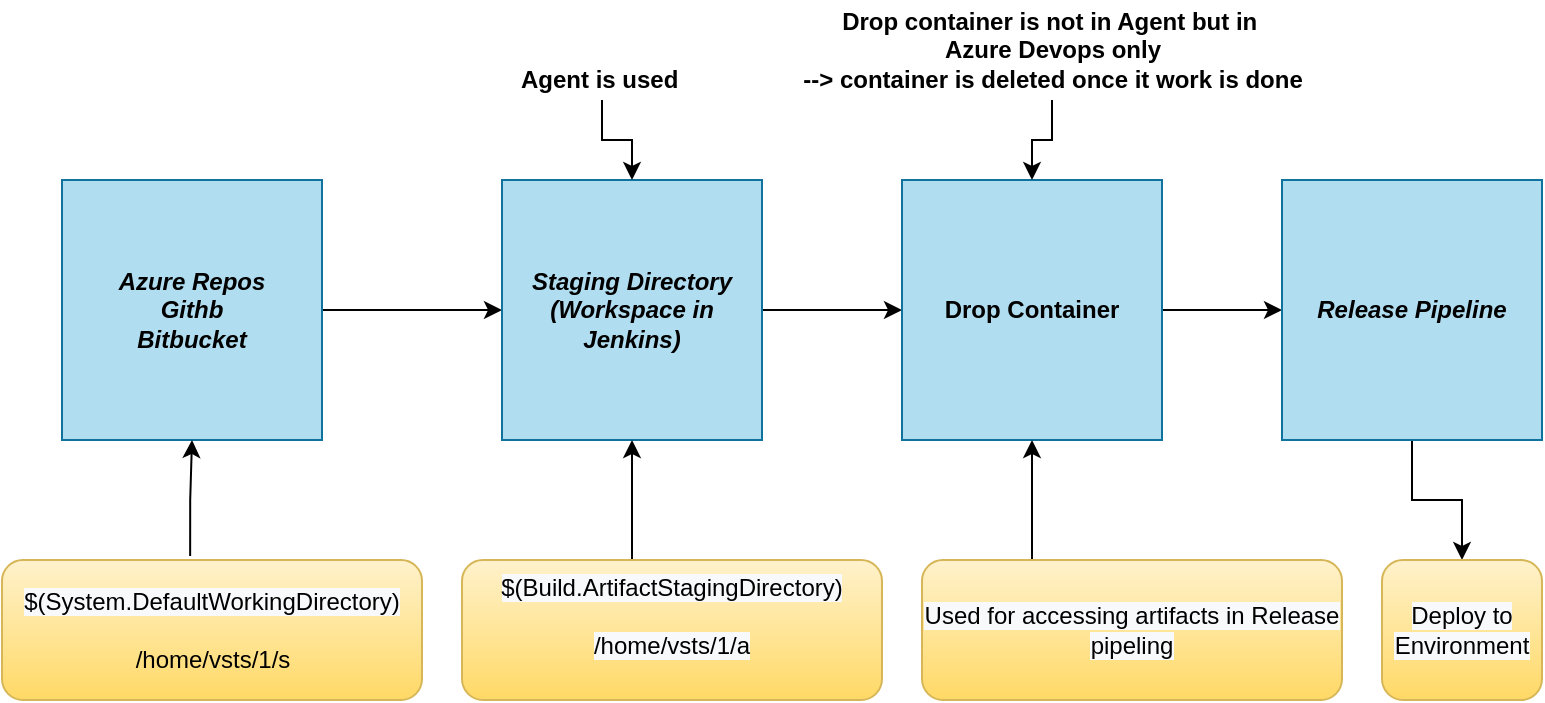 <mxfile version="17.1.2" type="github"><diagram id="-Islkfr4pEiOzpkNJkjm" name="Page-1"><mxGraphModel dx="946" dy="543" grid="1" gridSize="10" guides="1" tooltips="1" connect="1" arrows="1" fold="1" page="1" pageScale="1" pageWidth="850" pageHeight="1100" math="0" shadow="0"><root><mxCell id="0"/><mxCell id="1" parent="0"/><mxCell id="CZRF9c8W3ACDZ_0FoUer-25" value="" style="edgeStyle=orthogonalEdgeStyle;rounded=0;orthogonalLoop=1;jettySize=auto;html=1;" edge="1" parent="1" source="CZRF9c8W3ACDZ_0FoUer-1" target="CZRF9c8W3ACDZ_0FoUer-5"><mxGeometry relative="1" as="geometry"/></mxCell><mxCell id="CZRF9c8W3ACDZ_0FoUer-1" value="&lt;b&gt;&lt;i&gt;Azure Repos&lt;br&gt;Githb&lt;br&gt;Bitbucket&lt;/i&gt;&lt;/b&gt;" style="whiteSpace=wrap;html=1;aspect=fixed;fillColor=#b1ddf0;strokeColor=#10739e;" vertex="1" parent="1"><mxGeometry x="40" y="120" width="130" height="130" as="geometry"/></mxCell><mxCell id="CZRF9c8W3ACDZ_0FoUer-4" value="" style="edgeStyle=orthogonalEdgeStyle;rounded=0;orthogonalLoop=1;jettySize=auto;html=1;exitX=0.448;exitY=-0.029;exitDx=0;exitDy=0;exitPerimeter=0;" edge="1" parent="1" source="CZRF9c8W3ACDZ_0FoUer-10" target="CZRF9c8W3ACDZ_0FoUer-1"><mxGeometry relative="1" as="geometry"><mxPoint x="100" y="300" as="sourcePoint"/></mxGeometry></mxCell><mxCell id="CZRF9c8W3ACDZ_0FoUer-26" value="" style="edgeStyle=orthogonalEdgeStyle;rounded=0;orthogonalLoop=1;jettySize=auto;html=1;" edge="1" parent="1" source="CZRF9c8W3ACDZ_0FoUer-5" target="CZRF9c8W3ACDZ_0FoUer-15"><mxGeometry relative="1" as="geometry"/></mxCell><mxCell id="CZRF9c8W3ACDZ_0FoUer-5" value="&lt;b&gt;&lt;i&gt;Staging Directory&lt;br&gt;(Workspace in Jenkins)&lt;/i&gt;&lt;/b&gt;" style="whiteSpace=wrap;html=1;aspect=fixed;fillColor=#b1ddf0;strokeColor=#10739e;" vertex="1" parent="1"><mxGeometry x="260" y="120" width="130" height="130" as="geometry"/></mxCell><mxCell id="CZRF9c8W3ACDZ_0FoUer-7" value="" style="edgeStyle=orthogonalEdgeStyle;rounded=0;orthogonalLoop=1;jettySize=auto;html=1;startArrow=none;" edge="1" parent="1" source="CZRF9c8W3ACDZ_0FoUer-11" target="CZRF9c8W3ACDZ_0FoUer-5"><mxGeometry relative="1" as="geometry"><mxPoint x="420" y="370" as="sourcePoint"/><Array as="points"><mxPoint x="325" y="280"/><mxPoint x="325" y="280"/></Array></mxGeometry></mxCell><mxCell id="CZRF9c8W3ACDZ_0FoUer-10" value="&lt;span style=&quot;color: rgb(0 , 0 , 0) ; font-family: &amp;#34;helvetica&amp;#34; ; font-size: 12px ; font-style: normal ; font-weight: 400 ; letter-spacing: normal ; text-align: center ; text-indent: 0px ; text-transform: none ; word-spacing: 0px ; background-color: rgb(248 , 249 , 250) ; display: inline ; float: none&quot;&gt;$(System.DefaultWorkingDirectory)&lt;br&gt;&lt;br&gt;&lt;span style=&quot;color: rgba(0 , 0 , 0 , 0) ; font-family: monospace ; font-size: 0px&quot;&gt;%3CmxGraphModel%3E%3Croot%3E%3CmxCell%20id%3D%220%22%2F%3E%3CmxCell%20id%3D%221%22%20parent%3D%220%22%2F%3E%3CmxCell%20id%3D%222%22%20value%3D%22%2Fhome%2Fvsts%2F1%2Fs%22%20style%3D%22text%3Bhtml%3D1%3Balign%3Dcenter%3BverticalAlign%3Dmiddle%3Bresizable%3D0%3Bpoints%3D%5B%5D%3Bautosize%3D1%3BstrokeColor%3Dnone%3BfillColor%3Dnone%3B%22%20vertex%3D%221%22%20parent%3D%221%22%3E%3CmxGeometry%20x%3D%2250%22%20y%3D%22320%22%20width%3D%2290%22%20height%3D%2220%22%20as%3D%22geometry%22%2F%3E%3C%2FmxCell%3E%3C%2Froot%3E%3C%2FmxGraphModel%3E&lt;/span&gt;&lt;br&gt;&lt;/span&gt;" style="rounded=1;whiteSpace=wrap;html=1;fillColor=#fff2cc;gradientColor=#ffd966;strokeColor=#d6b656;" vertex="1" parent="1"><mxGeometry x="10" y="310" width="210" height="70" as="geometry"/></mxCell><mxCell id="CZRF9c8W3ACDZ_0FoUer-8" value="/home/vsts/1/s" style="text;html=1;align=center;verticalAlign=middle;resizable=0;points=[];autosize=1;strokeColor=none;fillColor=none;" vertex="1" parent="1"><mxGeometry x="70" y="350" width="90" height="20" as="geometry"/></mxCell><mxCell id="CZRF9c8W3ACDZ_0FoUer-11" value="&lt;span style=&quot;color: rgb(0 , 0 , 0) ; font-family: &amp;#34;helvetica&amp;#34; ; font-size: 12px ; font-style: normal ; font-weight: 400 ; letter-spacing: normal ; text-align: center ; text-indent: 0px ; text-transform: none ; word-spacing: 0px ; background-color: rgb(248 , 249 , 250) ; display: inline ; float: none&quot;&gt;&lt;span style=&quot;font-family: &amp;#34;helvetica&amp;#34;&quot;&gt;$(Build.ArtifactStagingDirectory)&lt;br&gt;&lt;br&gt;&lt;/span&gt;&lt;span style=&quot;font-family: &amp;#34;helvetica&amp;#34;&quot;&gt;/home/vsts/1/a&lt;/span&gt;&lt;br&gt;&lt;span style=&quot;color: rgba(0 , 0 , 0 , 0) ; font-family: monospace ; font-size: 0px&quot;&gt;%3CmxGraphModel%3E%3Croot%3E%3CmxCell%20id%3D%220%22%2F%3E%3CmxCell%20id%3D%221%22%20parent%3D%220%22%2F%3E%3CmxCell%20id%3D%222%22%20value%3D%22%2Fhome%2Fvsts%2F1%2Fs%22%20style%3D%22text%3Bhtml%3D1%3Balign%3Dcenter%3BverticalAlign%3Dmiddle%3Bresizable%3D0%3Bpoints%3D%5B%5D%3Bautosize%3D1%3BstrokeColor%3Dnone%3BfillColor%3Dnone%3B%22%20vertex%3D%221%22%20parent%3D%221%22%3E%3CmxGeometry%20x%3D%2250%22%20y%3D%22320%22%20width%3D%2290%22%20height%3D%2220%22%20as%3D%22geometry%22%2F%3E%3C%2FmxCell%3E%3C%2Froot%3E%3C%2FmxGraphModel%3E&lt;/span&gt;&lt;br&gt;&lt;/span&gt;" style="rounded=1;whiteSpace=wrap;html=1;fillColor=#fff2cc;gradientColor=#ffd966;strokeColor=#d6b656;" vertex="1" parent="1"><mxGeometry x="240" y="310" width="210" height="70" as="geometry"/></mxCell><mxCell id="CZRF9c8W3ACDZ_0FoUer-28" value="" style="edgeStyle=orthogonalEdgeStyle;rounded=0;orthogonalLoop=1;jettySize=auto;html=1;" edge="1" parent="1" source="CZRF9c8W3ACDZ_0FoUer-15" target="CZRF9c8W3ACDZ_0FoUer-27"><mxGeometry relative="1" as="geometry"/></mxCell><mxCell id="CZRF9c8W3ACDZ_0FoUer-15" value="&lt;b&gt;Drop Container&lt;/b&gt;" style="whiteSpace=wrap;html=1;aspect=fixed;fillColor=#b1ddf0;strokeColor=#10739e;" vertex="1" parent="1"><mxGeometry x="460" y="120" width="130" height="130" as="geometry"/></mxCell><mxCell id="CZRF9c8W3ACDZ_0FoUer-17" value="" style="edgeStyle=orthogonalEdgeStyle;rounded=0;orthogonalLoop=1;jettySize=auto;html=1;" edge="1" parent="1" source="CZRF9c8W3ACDZ_0FoUer-16" target="CZRF9c8W3ACDZ_0FoUer-15"><mxGeometry relative="1" as="geometry"><Array as="points"><mxPoint x="525" y="290"/><mxPoint x="525" y="290"/></Array></mxGeometry></mxCell><mxCell id="CZRF9c8W3ACDZ_0FoUer-16" value="&lt;span style=&quot;color: rgb(0 , 0 , 0) ; font-family: &amp;#34;helvetica&amp;#34; ; font-size: 12px ; font-style: normal ; font-weight: 400 ; letter-spacing: normal ; text-align: center ; text-indent: 0px ; text-transform: none ; word-spacing: 0px ; background-color: rgb(248 , 249 , 250) ; display: inline ; float: none&quot;&gt;Used for accessing artifacts in Release pipeling&lt;br&gt;&lt;/span&gt;" style="rounded=1;whiteSpace=wrap;html=1;fillColor=#fff2cc;gradientColor=#ffd966;strokeColor=#d6b656;" vertex="1" parent="1"><mxGeometry x="470" y="310" width="210" height="70" as="geometry"/></mxCell><mxCell id="CZRF9c8W3ACDZ_0FoUer-21" style="edgeStyle=orthogonalEdgeStyle;rounded=0;orthogonalLoop=1;jettySize=auto;html=1;entryX=0.5;entryY=0;entryDx=0;entryDy=0;" edge="1" parent="1" source="CZRF9c8W3ACDZ_0FoUer-18" target="CZRF9c8W3ACDZ_0FoUer-5"><mxGeometry relative="1" as="geometry"/></mxCell><mxCell id="CZRF9c8W3ACDZ_0FoUer-18" value="&lt;b&gt;Agent is used&amp;nbsp;&lt;/b&gt;" style="text;html=1;align=center;verticalAlign=middle;resizable=0;points=[];autosize=1;strokeColor=none;fillColor=none;" vertex="1" parent="1"><mxGeometry x="260" y="60" width="100" height="20" as="geometry"/></mxCell><mxCell id="CZRF9c8W3ACDZ_0FoUer-22" value="" style="edgeStyle=orthogonalEdgeStyle;rounded=0;orthogonalLoop=1;jettySize=auto;html=1;" edge="1" parent="1" source="CZRF9c8W3ACDZ_0FoUer-19" target="CZRF9c8W3ACDZ_0FoUer-15"><mxGeometry relative="1" as="geometry"/></mxCell><mxCell id="CZRF9c8W3ACDZ_0FoUer-19" value="&lt;b&gt;Drop container is not in Agent but in&amp;nbsp;&lt;br&gt;Azure Devops only&lt;br&gt;--&amp;gt; container is deleted once it work is done&lt;/b&gt;" style="text;html=1;align=center;verticalAlign=middle;resizable=0;points=[];autosize=1;strokeColor=none;fillColor=none;" vertex="1" parent="1"><mxGeometry x="400" y="30" width="270" height="50" as="geometry"/></mxCell><mxCell id="CZRF9c8W3ACDZ_0FoUer-30" value="" style="edgeStyle=orthogonalEdgeStyle;rounded=0;orthogonalLoop=1;jettySize=auto;html=1;" edge="1" parent="1" source="CZRF9c8W3ACDZ_0FoUer-27" target="CZRF9c8W3ACDZ_0FoUer-29"><mxGeometry relative="1" as="geometry"/></mxCell><mxCell id="CZRF9c8W3ACDZ_0FoUer-27" value="&lt;b&gt;&lt;i&gt;Release Pipeline&lt;/i&gt;&lt;/b&gt;" style="whiteSpace=wrap;html=1;aspect=fixed;fillColor=#b1ddf0;strokeColor=#10739e;" vertex="1" parent="1"><mxGeometry x="650" y="120" width="130" height="130" as="geometry"/></mxCell><mxCell id="CZRF9c8W3ACDZ_0FoUer-29" value="&lt;span style=&quot;color: rgb(0 , 0 , 0) ; font-family: &amp;#34;helvetica&amp;#34; ; font-size: 12px ; font-style: normal ; font-weight: 400 ; letter-spacing: normal ; text-align: center ; text-indent: 0px ; text-transform: none ; word-spacing: 0px ; background-color: rgb(248 , 249 , 250) ; display: inline ; float: none&quot;&gt;Deploy to Environment&lt;br&gt;&lt;/span&gt;" style="rounded=1;whiteSpace=wrap;html=1;fillColor=#fff2cc;gradientColor=#ffd966;strokeColor=#d6b656;" vertex="1" parent="1"><mxGeometry x="700" y="310" width="80" height="70" as="geometry"/></mxCell></root></mxGraphModel></diagram></mxfile>